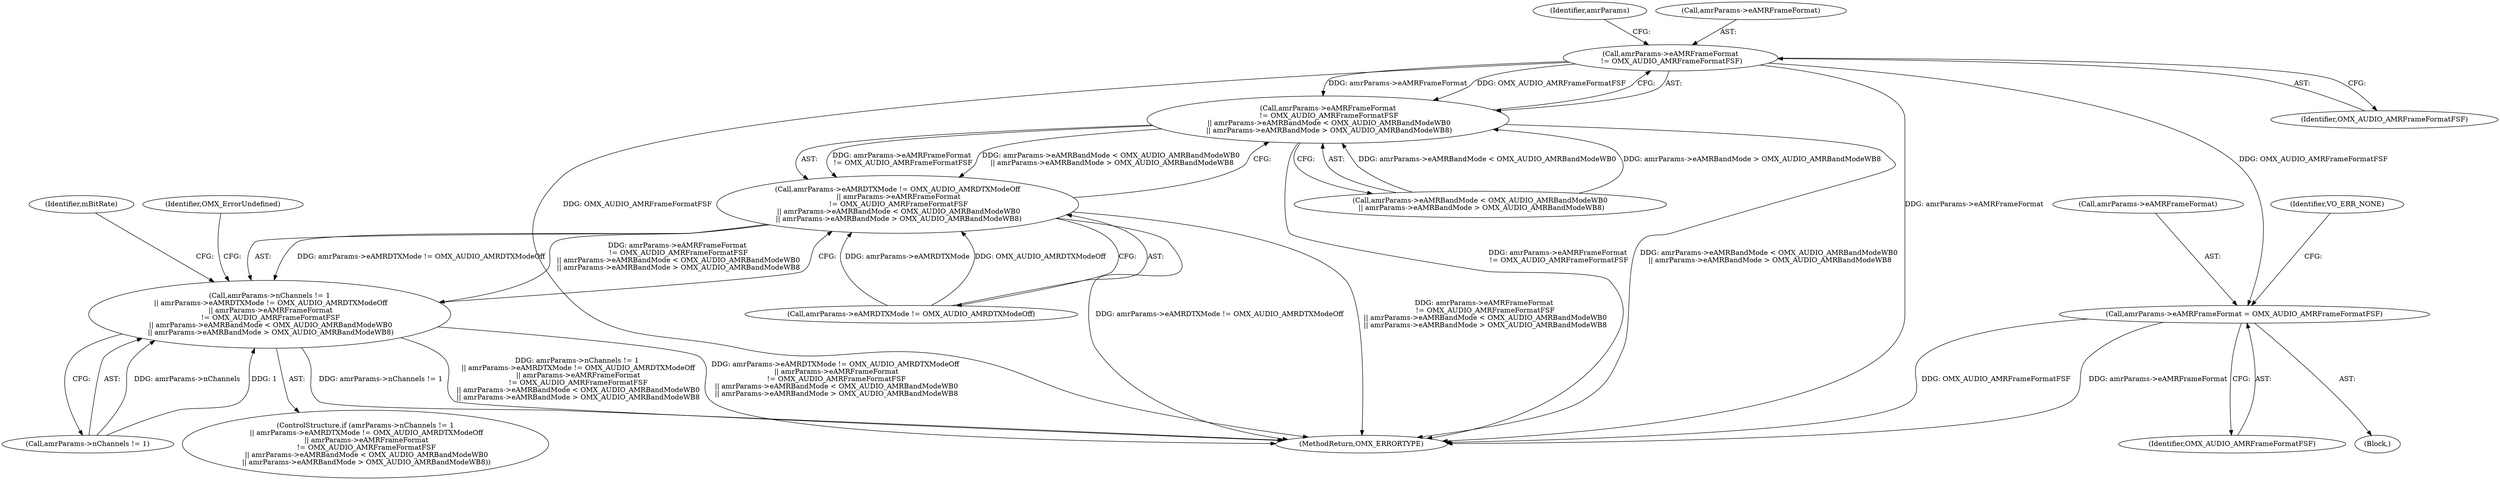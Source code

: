 digraph "0_Android_295c883fe3105b19bcd0f9e07d54c6b589fc5bff_11@pointer" {
"1000238" [label="(Call,amrParams->eAMRFrameFormat\n != OMX_AUDIO_AMRFrameFormatFSF)"];
"1000237" [label="(Call,amrParams->eAMRFrameFormat\n != OMX_AUDIO_AMRFrameFormatFSF\n || amrParams->eAMRBandMode < OMX_AUDIO_AMRBandModeWB0\n || amrParams->eAMRBandMode > OMX_AUDIO_AMRBandModeWB8)"];
"1000231" [label="(Call,amrParams->eAMRDTXMode != OMX_AUDIO_AMRDTXModeOff\n || amrParams->eAMRFrameFormat\n != OMX_AUDIO_AMRFrameFormatFSF\n || amrParams->eAMRBandMode < OMX_AUDIO_AMRBandModeWB0\n || amrParams->eAMRBandMode > OMX_AUDIO_AMRBandModeWB8)"];
"1000225" [label="(Call,amrParams->nChannels != 1\n || amrParams->eAMRDTXMode != OMX_AUDIO_AMRDTXModeOff\n || amrParams->eAMRFrameFormat\n != OMX_AUDIO_AMRFrameFormatFSF\n || amrParams->eAMRBandMode < OMX_AUDIO_AMRBandModeWB0\n || amrParams->eAMRBandMode > OMX_AUDIO_AMRBandModeWB8)"];
"1000276" [label="(Call,amrParams->eAMRFrameFormat = OMX_AUDIO_AMRFrameFormatFSF)"];
"1000224" [label="(ControlStructure,if (amrParams->nChannels != 1\n || amrParams->eAMRDTXMode != OMX_AUDIO_AMRDTXModeOff\n || amrParams->eAMRFrameFormat\n != OMX_AUDIO_AMRFrameFormatFSF\n || amrParams->eAMRBandMode < OMX_AUDIO_AMRBandModeWB0\n || amrParams->eAMRBandMode > OMX_AUDIO_AMRBandModeWB8))"];
"1000256" [label="(Identifier,OMX_ErrorUndefined)"];
"1000238" [label="(Call,amrParams->eAMRFrameFormat\n != OMX_AUDIO_AMRFrameFormatFSF)"];
"1000237" [label="(Call,amrParams->eAMRFrameFormat\n != OMX_AUDIO_AMRFrameFormatFSF\n || amrParams->eAMRBandMode < OMX_AUDIO_AMRBandModeWB0\n || amrParams->eAMRBandMode > OMX_AUDIO_AMRBandModeWB8)"];
"1000226" [label="(Call,amrParams->nChannels != 1)"];
"1000276" [label="(Call,amrParams->eAMRFrameFormat = OMX_AUDIO_AMRFrameFormatFSF)"];
"1000225" [label="(Call,amrParams->nChannels != 1\n || amrParams->eAMRDTXMode != OMX_AUDIO_AMRDTXModeOff\n || amrParams->eAMRFrameFormat\n != OMX_AUDIO_AMRFrameFormatFSF\n || amrParams->eAMRBandMode < OMX_AUDIO_AMRBandModeWB0\n || amrParams->eAMRBandMode > OMX_AUDIO_AMRBandModeWB8)"];
"1000246" [label="(Identifier,amrParams)"];
"1000232" [label="(Call,amrParams->eAMRDTXMode != OMX_AUDIO_AMRDTXModeOff)"];
"1000283" [label="(Identifier,VO_ERR_NONE)"];
"1000258" [label="(Identifier,mBitRate)"];
"1000231" [label="(Call,amrParams->eAMRDTXMode != OMX_AUDIO_AMRDTXModeOff\n || amrParams->eAMRFrameFormat\n != OMX_AUDIO_AMRFrameFormatFSF\n || amrParams->eAMRBandMode < OMX_AUDIO_AMRBandModeWB0\n || amrParams->eAMRBandMode > OMX_AUDIO_AMRBandModeWB8)"];
"1000243" [label="(Call,amrParams->eAMRBandMode < OMX_AUDIO_AMRBandModeWB0\n || amrParams->eAMRBandMode > OMX_AUDIO_AMRBandModeWB8)"];
"1000201" [label="(Block,)"];
"1000239" [label="(Call,amrParams->eAMRFrameFormat)"];
"1000280" [label="(Identifier,OMX_AUDIO_AMRFrameFormatFSF)"];
"1000345" [label="(MethodReturn,OMX_ERRORTYPE)"];
"1000277" [label="(Call,amrParams->eAMRFrameFormat)"];
"1000242" [label="(Identifier,OMX_AUDIO_AMRFrameFormatFSF)"];
"1000238" -> "1000237"  [label="AST: "];
"1000238" -> "1000242"  [label="CFG: "];
"1000239" -> "1000238"  [label="AST: "];
"1000242" -> "1000238"  [label="AST: "];
"1000246" -> "1000238"  [label="CFG: "];
"1000237" -> "1000238"  [label="CFG: "];
"1000238" -> "1000345"  [label="DDG: amrParams->eAMRFrameFormat"];
"1000238" -> "1000345"  [label="DDG: OMX_AUDIO_AMRFrameFormatFSF"];
"1000238" -> "1000237"  [label="DDG: amrParams->eAMRFrameFormat"];
"1000238" -> "1000237"  [label="DDG: OMX_AUDIO_AMRFrameFormatFSF"];
"1000238" -> "1000276"  [label="DDG: OMX_AUDIO_AMRFrameFormatFSF"];
"1000237" -> "1000231"  [label="AST: "];
"1000237" -> "1000243"  [label="CFG: "];
"1000243" -> "1000237"  [label="AST: "];
"1000231" -> "1000237"  [label="CFG: "];
"1000237" -> "1000345"  [label="DDG: amrParams->eAMRFrameFormat\n != OMX_AUDIO_AMRFrameFormatFSF"];
"1000237" -> "1000345"  [label="DDG: amrParams->eAMRBandMode < OMX_AUDIO_AMRBandModeWB0\n || amrParams->eAMRBandMode > OMX_AUDIO_AMRBandModeWB8"];
"1000237" -> "1000231"  [label="DDG: amrParams->eAMRFrameFormat\n != OMX_AUDIO_AMRFrameFormatFSF"];
"1000237" -> "1000231"  [label="DDG: amrParams->eAMRBandMode < OMX_AUDIO_AMRBandModeWB0\n || amrParams->eAMRBandMode > OMX_AUDIO_AMRBandModeWB8"];
"1000243" -> "1000237"  [label="DDG: amrParams->eAMRBandMode < OMX_AUDIO_AMRBandModeWB0"];
"1000243" -> "1000237"  [label="DDG: amrParams->eAMRBandMode > OMX_AUDIO_AMRBandModeWB8"];
"1000231" -> "1000225"  [label="AST: "];
"1000231" -> "1000232"  [label="CFG: "];
"1000232" -> "1000231"  [label="AST: "];
"1000225" -> "1000231"  [label="CFG: "];
"1000231" -> "1000345"  [label="DDG: amrParams->eAMRFrameFormat\n != OMX_AUDIO_AMRFrameFormatFSF\n || amrParams->eAMRBandMode < OMX_AUDIO_AMRBandModeWB0\n || amrParams->eAMRBandMode > OMX_AUDIO_AMRBandModeWB8"];
"1000231" -> "1000345"  [label="DDG: amrParams->eAMRDTXMode != OMX_AUDIO_AMRDTXModeOff"];
"1000231" -> "1000225"  [label="DDG: amrParams->eAMRDTXMode != OMX_AUDIO_AMRDTXModeOff"];
"1000231" -> "1000225"  [label="DDG: amrParams->eAMRFrameFormat\n != OMX_AUDIO_AMRFrameFormatFSF\n || amrParams->eAMRBandMode < OMX_AUDIO_AMRBandModeWB0\n || amrParams->eAMRBandMode > OMX_AUDIO_AMRBandModeWB8"];
"1000232" -> "1000231"  [label="DDG: amrParams->eAMRDTXMode"];
"1000232" -> "1000231"  [label="DDG: OMX_AUDIO_AMRDTXModeOff"];
"1000225" -> "1000224"  [label="AST: "];
"1000225" -> "1000226"  [label="CFG: "];
"1000226" -> "1000225"  [label="AST: "];
"1000256" -> "1000225"  [label="CFG: "];
"1000258" -> "1000225"  [label="CFG: "];
"1000225" -> "1000345"  [label="DDG: amrParams->nChannels != 1"];
"1000225" -> "1000345"  [label="DDG: amrParams->nChannels != 1\n || amrParams->eAMRDTXMode != OMX_AUDIO_AMRDTXModeOff\n || amrParams->eAMRFrameFormat\n != OMX_AUDIO_AMRFrameFormatFSF\n || amrParams->eAMRBandMode < OMX_AUDIO_AMRBandModeWB0\n || amrParams->eAMRBandMode > OMX_AUDIO_AMRBandModeWB8"];
"1000225" -> "1000345"  [label="DDG: amrParams->eAMRDTXMode != OMX_AUDIO_AMRDTXModeOff\n || amrParams->eAMRFrameFormat\n != OMX_AUDIO_AMRFrameFormatFSF\n || amrParams->eAMRBandMode < OMX_AUDIO_AMRBandModeWB0\n || amrParams->eAMRBandMode > OMX_AUDIO_AMRBandModeWB8"];
"1000226" -> "1000225"  [label="DDG: amrParams->nChannels"];
"1000226" -> "1000225"  [label="DDG: 1"];
"1000276" -> "1000201"  [label="AST: "];
"1000276" -> "1000280"  [label="CFG: "];
"1000277" -> "1000276"  [label="AST: "];
"1000280" -> "1000276"  [label="AST: "];
"1000283" -> "1000276"  [label="CFG: "];
"1000276" -> "1000345"  [label="DDG: OMX_AUDIO_AMRFrameFormatFSF"];
"1000276" -> "1000345"  [label="DDG: amrParams->eAMRFrameFormat"];
}
